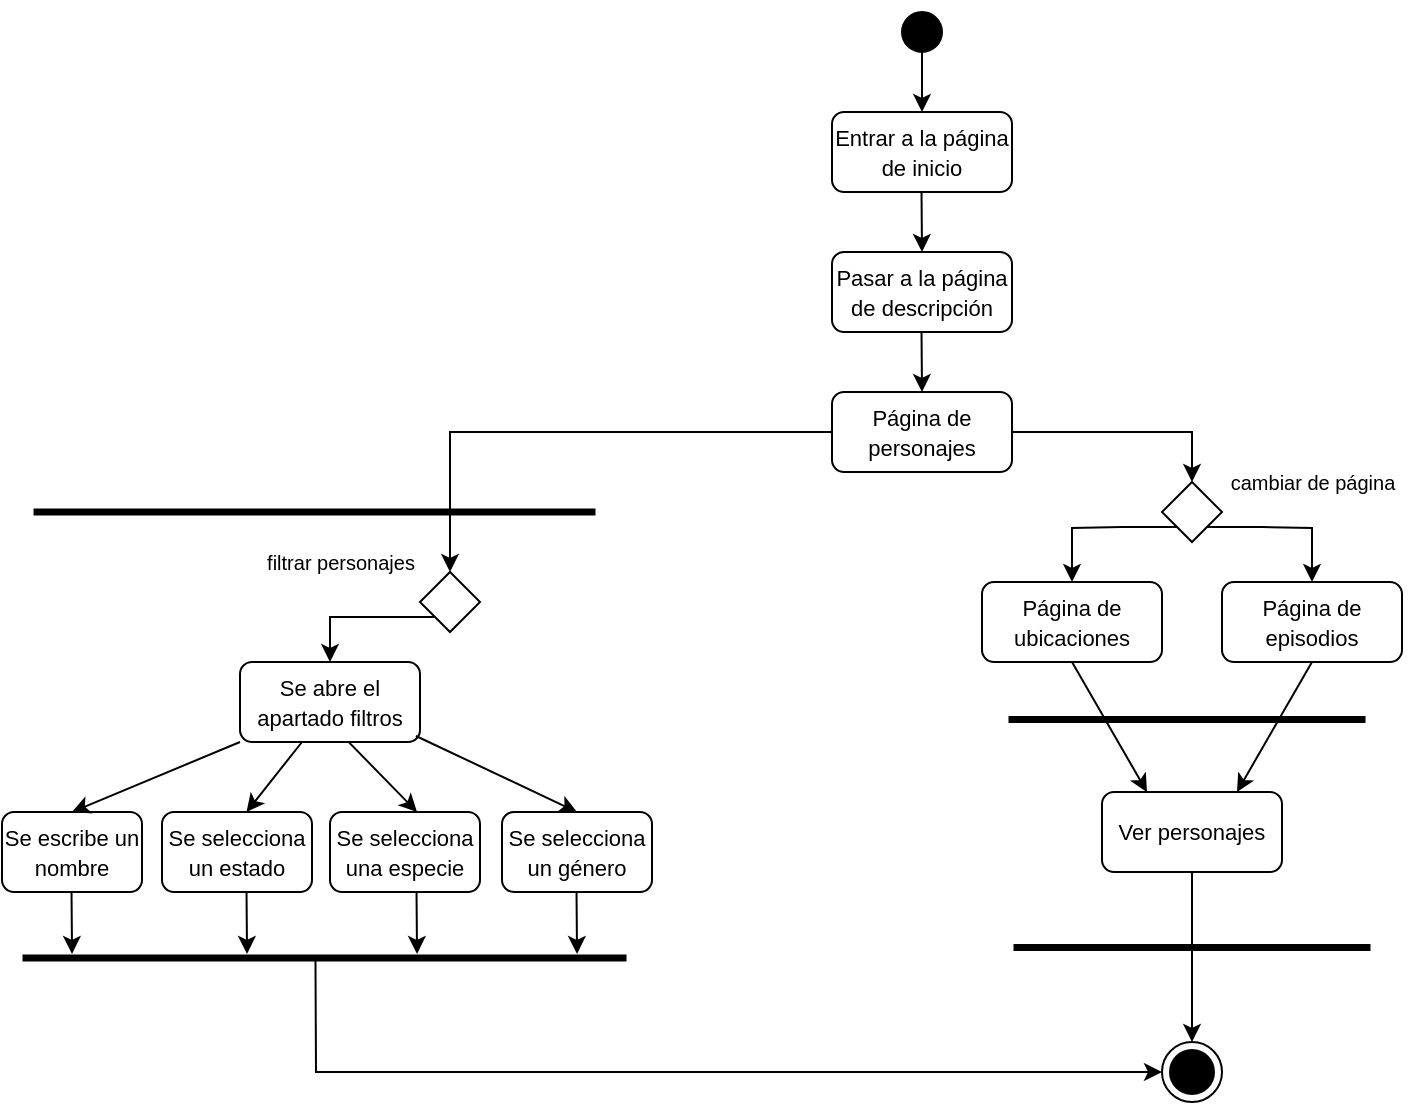 <mxfile version="26.2.2">
  <diagram name="Página-1" id="V435xZNNhQp91yVOYYMb">
    <mxGraphModel dx="1685" dy="509" grid="1" gridSize="10" guides="1" tooltips="1" connect="1" arrows="1" fold="1" page="1" pageScale="1" pageWidth="827" pageHeight="1169" math="0" shadow="0">
      <root>
        <mxCell id="0" />
        <mxCell id="1" parent="0" />
        <mxCell id="x04-heSfS6_beOiWppp6-1" value="" style="ellipse;html=1;shape=startState;fillColor=#000000;strokeColor=#FFFFFF;" vertex="1" parent="1">
          <mxGeometry x="385" y="85" width="30" height="30" as="geometry" />
        </mxCell>
        <mxCell id="x04-heSfS6_beOiWppp6-3" value="" style="endArrow=classic;html=1;rounded=0;" edge="1" parent="1">
          <mxGeometry width="50" height="50" relative="1" as="geometry">
            <mxPoint x="400" y="110" as="sourcePoint" />
            <mxPoint x="400" y="140" as="targetPoint" />
          </mxGeometry>
        </mxCell>
        <mxCell id="x04-heSfS6_beOiWppp6-4" value="&lt;font style=&quot;font-size: 11px;&quot;&gt;Entrar a la página de inicio&lt;/font&gt;" style="rounded=1;whiteSpace=wrap;html=1;" vertex="1" parent="1">
          <mxGeometry x="355" y="140" width="90" height="40" as="geometry" />
        </mxCell>
        <mxCell id="x04-heSfS6_beOiWppp6-5" value="" style="endArrow=classic;html=1;rounded=0;exitX=0.49;exitY=0.863;exitDx=0;exitDy=0;exitPerimeter=0;" edge="1" parent="1">
          <mxGeometry width="50" height="50" relative="1" as="geometry">
            <mxPoint x="399.76" y="180" as="sourcePoint" />
            <mxPoint x="400" y="210" as="targetPoint" />
          </mxGeometry>
        </mxCell>
        <mxCell id="x04-heSfS6_beOiWppp6-6" value="&lt;span style=&quot;font-size: 11px;&quot;&gt;Pasar a la página de descripción&lt;/span&gt;" style="rounded=1;whiteSpace=wrap;html=1;" vertex="1" parent="1">
          <mxGeometry x="355" y="210" width="90" height="40" as="geometry" />
        </mxCell>
        <mxCell id="x04-heSfS6_beOiWppp6-26" style="edgeStyle=orthogonalEdgeStyle;rounded=0;orthogonalLoop=1;jettySize=auto;html=1;entryX=0.5;entryY=0;entryDx=0;entryDy=0;exitX=0;exitY=0.5;exitDx=0;exitDy=0;" edge="1" parent="1" source="x04-heSfS6_beOiWppp6-7" target="x04-heSfS6_beOiWppp6-9">
          <mxGeometry relative="1" as="geometry">
            <mxPoint x="350" y="300" as="sourcePoint" />
          </mxGeometry>
        </mxCell>
        <mxCell id="x04-heSfS6_beOiWppp6-54" style="edgeStyle=orthogonalEdgeStyle;rounded=0;orthogonalLoop=1;jettySize=auto;html=1;exitX=1;exitY=0.5;exitDx=0;exitDy=0;entryX=0.5;entryY=0;entryDx=0;entryDy=0;" edge="1" parent="1" source="x04-heSfS6_beOiWppp6-7" target="x04-heSfS6_beOiWppp6-37">
          <mxGeometry relative="1" as="geometry" />
        </mxCell>
        <mxCell id="x04-heSfS6_beOiWppp6-7" value="&lt;span style=&quot;font-size: 11px;&quot;&gt;Página de personajes&lt;/span&gt;" style="rounded=1;whiteSpace=wrap;html=1;" vertex="1" parent="1">
          <mxGeometry x="355" y="280" width="90" height="40" as="geometry" />
        </mxCell>
        <mxCell id="x04-heSfS6_beOiWppp6-8" value="" style="endArrow=classic;html=1;rounded=0;exitX=0.49;exitY=0.863;exitDx=0;exitDy=0;exitPerimeter=0;" edge="1" parent="1">
          <mxGeometry width="50" height="50" relative="1" as="geometry">
            <mxPoint x="399.76" y="250" as="sourcePoint" />
            <mxPoint x="400" y="280" as="targetPoint" />
          </mxGeometry>
        </mxCell>
        <mxCell id="x04-heSfS6_beOiWppp6-25" style="edgeStyle=orthogonalEdgeStyle;rounded=0;orthogonalLoop=1;jettySize=auto;html=1;exitX=0;exitY=1;exitDx=0;exitDy=0;entryX=0.5;entryY=0;entryDx=0;entryDy=0;" edge="1" parent="1" source="x04-heSfS6_beOiWppp6-9" target="x04-heSfS6_beOiWppp6-10">
          <mxGeometry relative="1" as="geometry">
            <mxPoint x="103" y="384" as="targetPoint" />
            <Array as="points">
              <mxPoint x="104" y="393" />
            </Array>
          </mxGeometry>
        </mxCell>
        <mxCell id="x04-heSfS6_beOiWppp6-9" value="" style="rhombus;whiteSpace=wrap;html=1;" vertex="1" parent="1">
          <mxGeometry x="149" y="370" width="30" height="30" as="geometry" />
        </mxCell>
        <mxCell id="x04-heSfS6_beOiWppp6-10" value="&lt;span style=&quot;font-size: 11px;&quot;&gt;Se abre el apartado filtros&lt;/span&gt;" style="rounded=1;whiteSpace=wrap;html=1;" vertex="1" parent="1">
          <mxGeometry x="59" y="415" width="90" height="40" as="geometry" />
        </mxCell>
        <mxCell id="x04-heSfS6_beOiWppp6-11" value="&lt;span style=&quot;font-size: 11px;&quot;&gt;Se escribe un nombre&lt;/span&gt;" style="rounded=1;whiteSpace=wrap;html=1;" vertex="1" parent="1">
          <mxGeometry x="-60" y="490" width="70" height="40" as="geometry" />
        </mxCell>
        <mxCell id="x04-heSfS6_beOiWppp6-12" value="&lt;span style=&quot;font-size: 11px;&quot;&gt;Se selecciona un estado&lt;/span&gt;" style="rounded=1;whiteSpace=wrap;html=1;" vertex="1" parent="1">
          <mxGeometry x="20" y="490" width="75" height="40" as="geometry" />
        </mxCell>
        <mxCell id="x04-heSfS6_beOiWppp6-13" value="&lt;span style=&quot;font-size: 11px;&quot;&gt;Se selecciona una especie&lt;/span&gt;" style="rounded=1;whiteSpace=wrap;html=1;" vertex="1" parent="1">
          <mxGeometry x="104" y="490" width="75" height="40" as="geometry" />
        </mxCell>
        <mxCell id="x04-heSfS6_beOiWppp6-14" value="&lt;span style=&quot;font-size: 11px;&quot;&gt;Se selecciona un género&lt;/span&gt;" style="rounded=1;whiteSpace=wrap;html=1;" vertex="1" parent="1">
          <mxGeometry x="190" y="490" width="75" height="40" as="geometry" />
        </mxCell>
        <mxCell id="x04-heSfS6_beOiWppp6-21" value="" style="endArrow=classic;html=1;rounded=0;exitX=0;exitY=1;exitDx=0;exitDy=0;entryX=0.5;entryY=0;entryDx=0;entryDy=0;" edge="1" parent="1" source="x04-heSfS6_beOiWppp6-10" target="x04-heSfS6_beOiWppp6-11">
          <mxGeometry width="50" height="50" relative="1" as="geometry">
            <mxPoint x="-25.54" y="459.905" as="sourcePoint" />
            <mxPoint x="114" y="470" as="targetPoint" />
          </mxGeometry>
        </mxCell>
        <mxCell id="x04-heSfS6_beOiWppp6-22" value="" style="endArrow=classic;html=1;rounded=0;entryX=0.5;entryY=0;entryDx=0;entryDy=0;" edge="1" parent="1">
          <mxGeometry width="50" height="50" relative="1" as="geometry">
            <mxPoint x="90" y="455" as="sourcePoint" />
            <mxPoint x="62.26" y="490" as="targetPoint" />
          </mxGeometry>
        </mxCell>
        <mxCell id="x04-heSfS6_beOiWppp6-23" value="" style="endArrow=classic;html=1;rounded=0;entryX=0.5;entryY=0;entryDx=0;entryDy=0;exitX=0.607;exitY=1.008;exitDx=0;exitDy=0;exitPerimeter=0;" edge="1" parent="1" source="x04-heSfS6_beOiWppp6-10">
          <mxGeometry width="50" height="50" relative="1" as="geometry">
            <mxPoint x="147.26" y="459" as="sourcePoint" />
            <mxPoint x="147.52" y="490" as="targetPoint" />
          </mxGeometry>
        </mxCell>
        <mxCell id="x04-heSfS6_beOiWppp6-24" value="" style="endArrow=classic;html=1;rounded=0;entryX=0.5;entryY=0;entryDx=0;entryDy=0;" edge="1" parent="1">
          <mxGeometry width="50" height="50" relative="1" as="geometry">
            <mxPoint x="147" y="452" as="sourcePoint" />
            <mxPoint x="227.52" y="490" as="targetPoint" />
          </mxGeometry>
        </mxCell>
        <mxCell id="x04-heSfS6_beOiWppp6-28" value="" style="html=1;points=[];perimeter=orthogonalPerimeter;fillColor=strokeColor;rotation=90;" vertex="1" parent="1">
          <mxGeometry x="100" y="412.5" width="2.5" height="301" as="geometry" />
        </mxCell>
        <mxCell id="x04-heSfS6_beOiWppp6-29" value="" style="endArrow=classic;html=1;rounded=0;entryX=0.5;entryY=0;entryDx=0;entryDy=0;exitX=0.157;exitY=0.626;exitDx=0;exitDy=0;exitPerimeter=0;" edge="1" parent="1">
          <mxGeometry width="50" height="50" relative="1" as="geometry">
            <mxPoint x="147.26" y="530" as="sourcePoint" />
            <mxPoint x="147.52" y="561" as="targetPoint" />
          </mxGeometry>
        </mxCell>
        <mxCell id="x04-heSfS6_beOiWppp6-32" value="" style="endArrow=classic;html=1;rounded=0;entryX=0.5;entryY=0;entryDx=0;entryDy=0;exitX=0.157;exitY=0.626;exitDx=0;exitDy=0;exitPerimeter=0;" edge="1" parent="1">
          <mxGeometry width="50" height="50" relative="1" as="geometry">
            <mxPoint x="227.26" y="530" as="sourcePoint" />
            <mxPoint x="227.52" y="561" as="targetPoint" />
          </mxGeometry>
        </mxCell>
        <mxCell id="x04-heSfS6_beOiWppp6-33" value="" style="endArrow=classic;html=1;rounded=0;entryX=0.5;entryY=0;entryDx=0;entryDy=0;exitX=0.157;exitY=0.626;exitDx=0;exitDy=0;exitPerimeter=0;" edge="1" parent="1">
          <mxGeometry width="50" height="50" relative="1" as="geometry">
            <mxPoint x="62.26" y="530" as="sourcePoint" />
            <mxPoint x="62.52" y="561" as="targetPoint" />
          </mxGeometry>
        </mxCell>
        <mxCell id="x04-heSfS6_beOiWppp6-34" value="" style="endArrow=classic;html=1;rounded=0;entryX=0.5;entryY=0;entryDx=0;entryDy=0;exitX=0.157;exitY=0.626;exitDx=0;exitDy=0;exitPerimeter=0;" edge="1" parent="1">
          <mxGeometry width="50" height="50" relative="1" as="geometry">
            <mxPoint x="-25.24" y="530" as="sourcePoint" />
            <mxPoint x="-24.98" y="561" as="targetPoint" />
          </mxGeometry>
        </mxCell>
        <mxCell id="x04-heSfS6_beOiWppp6-52" style="edgeStyle=orthogonalEdgeStyle;rounded=0;orthogonalLoop=1;jettySize=auto;html=1;exitX=0;exitY=1;exitDx=0;exitDy=0;entryX=0.5;entryY=0;entryDx=0;entryDy=0;" edge="1" parent="1" source="x04-heSfS6_beOiWppp6-37" target="x04-heSfS6_beOiWppp6-50">
          <mxGeometry relative="1" as="geometry">
            <Array as="points">
              <mxPoint x="500" y="348" />
              <mxPoint x="475" y="348" />
            </Array>
          </mxGeometry>
        </mxCell>
        <mxCell id="x04-heSfS6_beOiWppp6-53" style="edgeStyle=orthogonalEdgeStyle;rounded=0;orthogonalLoop=1;jettySize=auto;html=1;exitX=1;exitY=1;exitDx=0;exitDy=0;entryX=0.5;entryY=0;entryDx=0;entryDy=0;" edge="1" parent="1" source="x04-heSfS6_beOiWppp6-37" target="x04-heSfS6_beOiWppp6-51">
          <mxGeometry relative="1" as="geometry">
            <Array as="points">
              <mxPoint x="570" y="348" />
              <mxPoint x="595" y="348" />
            </Array>
          </mxGeometry>
        </mxCell>
        <mxCell id="x04-heSfS6_beOiWppp6-37" value="" style="rhombus;whiteSpace=wrap;html=1;" vertex="1" parent="1">
          <mxGeometry x="520" y="325" width="30" height="30" as="geometry" />
        </mxCell>
        <mxCell id="x04-heSfS6_beOiWppp6-38" value="&lt;font style=&quot;font-size: 10px;&quot;&gt;cambiar de página&lt;/font&gt;" style="text;html=1;align=center;verticalAlign=middle;resizable=0;points=[];autosize=1;strokeColor=none;fillColor=none;" vertex="1" parent="1">
          <mxGeometry x="540" y="310" width="110" height="30" as="geometry" />
        </mxCell>
        <mxCell id="x04-heSfS6_beOiWppp6-39" value="&lt;font style=&quot;font-size: 10px;&quot;&gt;filtrar personajes&lt;/font&gt;" style="text;html=1;align=center;verticalAlign=middle;resizable=0;points=[];autosize=1;strokeColor=none;fillColor=none;" vertex="1" parent="1">
          <mxGeometry x="59" y="350" width="100" height="30" as="geometry" />
        </mxCell>
        <mxCell id="x04-heSfS6_beOiWppp6-42" value="" style="html=1;points=[];perimeter=orthogonalPerimeter;fillColor=strokeColor;rotation=90;" vertex="1" parent="1">
          <mxGeometry x="95" y="200" width="2.5" height="280" as="geometry" />
        </mxCell>
        <mxCell id="x04-heSfS6_beOiWppp6-50" value="&lt;span style=&quot;font-size: 11px;&quot;&gt;Página de ubicaciones&lt;/span&gt;" style="rounded=1;whiteSpace=wrap;html=1;" vertex="1" parent="1">
          <mxGeometry x="430" y="375" width="90" height="40" as="geometry" />
        </mxCell>
        <mxCell id="x04-heSfS6_beOiWppp6-51" value="&lt;span style=&quot;font-size: 11px;&quot;&gt;Página de episodios&lt;/span&gt;" style="rounded=1;whiteSpace=wrap;html=1;" vertex="1" parent="1">
          <mxGeometry x="550" y="375" width="90" height="40" as="geometry" />
        </mxCell>
        <mxCell id="x04-heSfS6_beOiWppp6-55" value="" style="html=1;points=[];perimeter=orthogonalPerimeter;fillColor=strokeColor;rotation=90;" vertex="1" parent="1">
          <mxGeometry x="531.25" y="355" width="2.5" height="177.5" as="geometry" />
        </mxCell>
        <mxCell id="x04-heSfS6_beOiWppp6-58" value="&lt;span style=&quot;font-size: 11px;&quot;&gt;Ver personajes&lt;/span&gt;" style="rounded=1;whiteSpace=wrap;html=1;" vertex="1" parent="1">
          <mxGeometry x="490" y="480" width="90" height="40" as="geometry" />
        </mxCell>
        <mxCell id="x04-heSfS6_beOiWppp6-59" value="" style="endArrow=classic;html=1;rounded=0;entryX=0.25;entryY=0;entryDx=0;entryDy=0;exitX=0.5;exitY=1;exitDx=0;exitDy=0;" edge="1" parent="1" source="x04-heSfS6_beOiWppp6-50" target="x04-heSfS6_beOiWppp6-58">
          <mxGeometry width="50" height="50" relative="1" as="geometry">
            <mxPoint x="280" y="490" as="sourcePoint" />
            <mxPoint x="330" y="440" as="targetPoint" />
          </mxGeometry>
        </mxCell>
        <mxCell id="x04-heSfS6_beOiWppp6-60" value="" style="endArrow=classic;html=1;rounded=0;exitX=0.5;exitY=1;exitDx=0;exitDy=0;entryX=0.75;entryY=0;entryDx=0;entryDy=0;" edge="1" parent="1" source="x04-heSfS6_beOiWppp6-51" target="x04-heSfS6_beOiWppp6-58">
          <mxGeometry width="50" height="50" relative="1" as="geometry">
            <mxPoint x="280" y="490" as="sourcePoint" />
            <mxPoint x="330" y="440" as="targetPoint" />
          </mxGeometry>
        </mxCell>
        <mxCell id="x04-heSfS6_beOiWppp6-61" value="" style="endArrow=classic;html=1;rounded=0;exitX=0.5;exitY=1;exitDx=0;exitDy=0;" edge="1" parent="1" source="x04-heSfS6_beOiWppp6-58" target="x04-heSfS6_beOiWppp6-62">
          <mxGeometry width="50" height="50" relative="1" as="geometry">
            <mxPoint x="280" y="490" as="sourcePoint" />
            <mxPoint x="535" y="620" as="targetPoint" />
          </mxGeometry>
        </mxCell>
        <mxCell id="x04-heSfS6_beOiWppp6-62" value="" style="ellipse;html=1;shape=endState;fillColor=#000000;strokeColor=default;" vertex="1" parent="1">
          <mxGeometry x="520" y="605" width="30" height="30" as="geometry" />
        </mxCell>
        <mxCell id="x04-heSfS6_beOiWppp6-63" value="" style="endArrow=classic;html=1;rounded=0;entryX=0;entryY=0.5;entryDx=0;entryDy=0;exitX=0.633;exitY=0.515;exitDx=0;exitDy=0;exitPerimeter=0;" edge="1" parent="1" source="x04-heSfS6_beOiWppp6-28" target="x04-heSfS6_beOiWppp6-62">
          <mxGeometry width="50" height="50" relative="1" as="geometry">
            <mxPoint x="280" y="490" as="sourcePoint" />
            <mxPoint x="330" y="440" as="targetPoint" />
            <Array as="points">
              <mxPoint x="97" y="620" />
            </Array>
          </mxGeometry>
        </mxCell>
        <mxCell id="x04-heSfS6_beOiWppp6-64" value="" style="html=1;points=[];perimeter=orthogonalPerimeter;fillColor=strokeColor;rotation=90;" vertex="1" parent="1">
          <mxGeometry x="533.75" y="469" width="2.5" height="177.5" as="geometry" />
        </mxCell>
      </root>
    </mxGraphModel>
  </diagram>
</mxfile>
